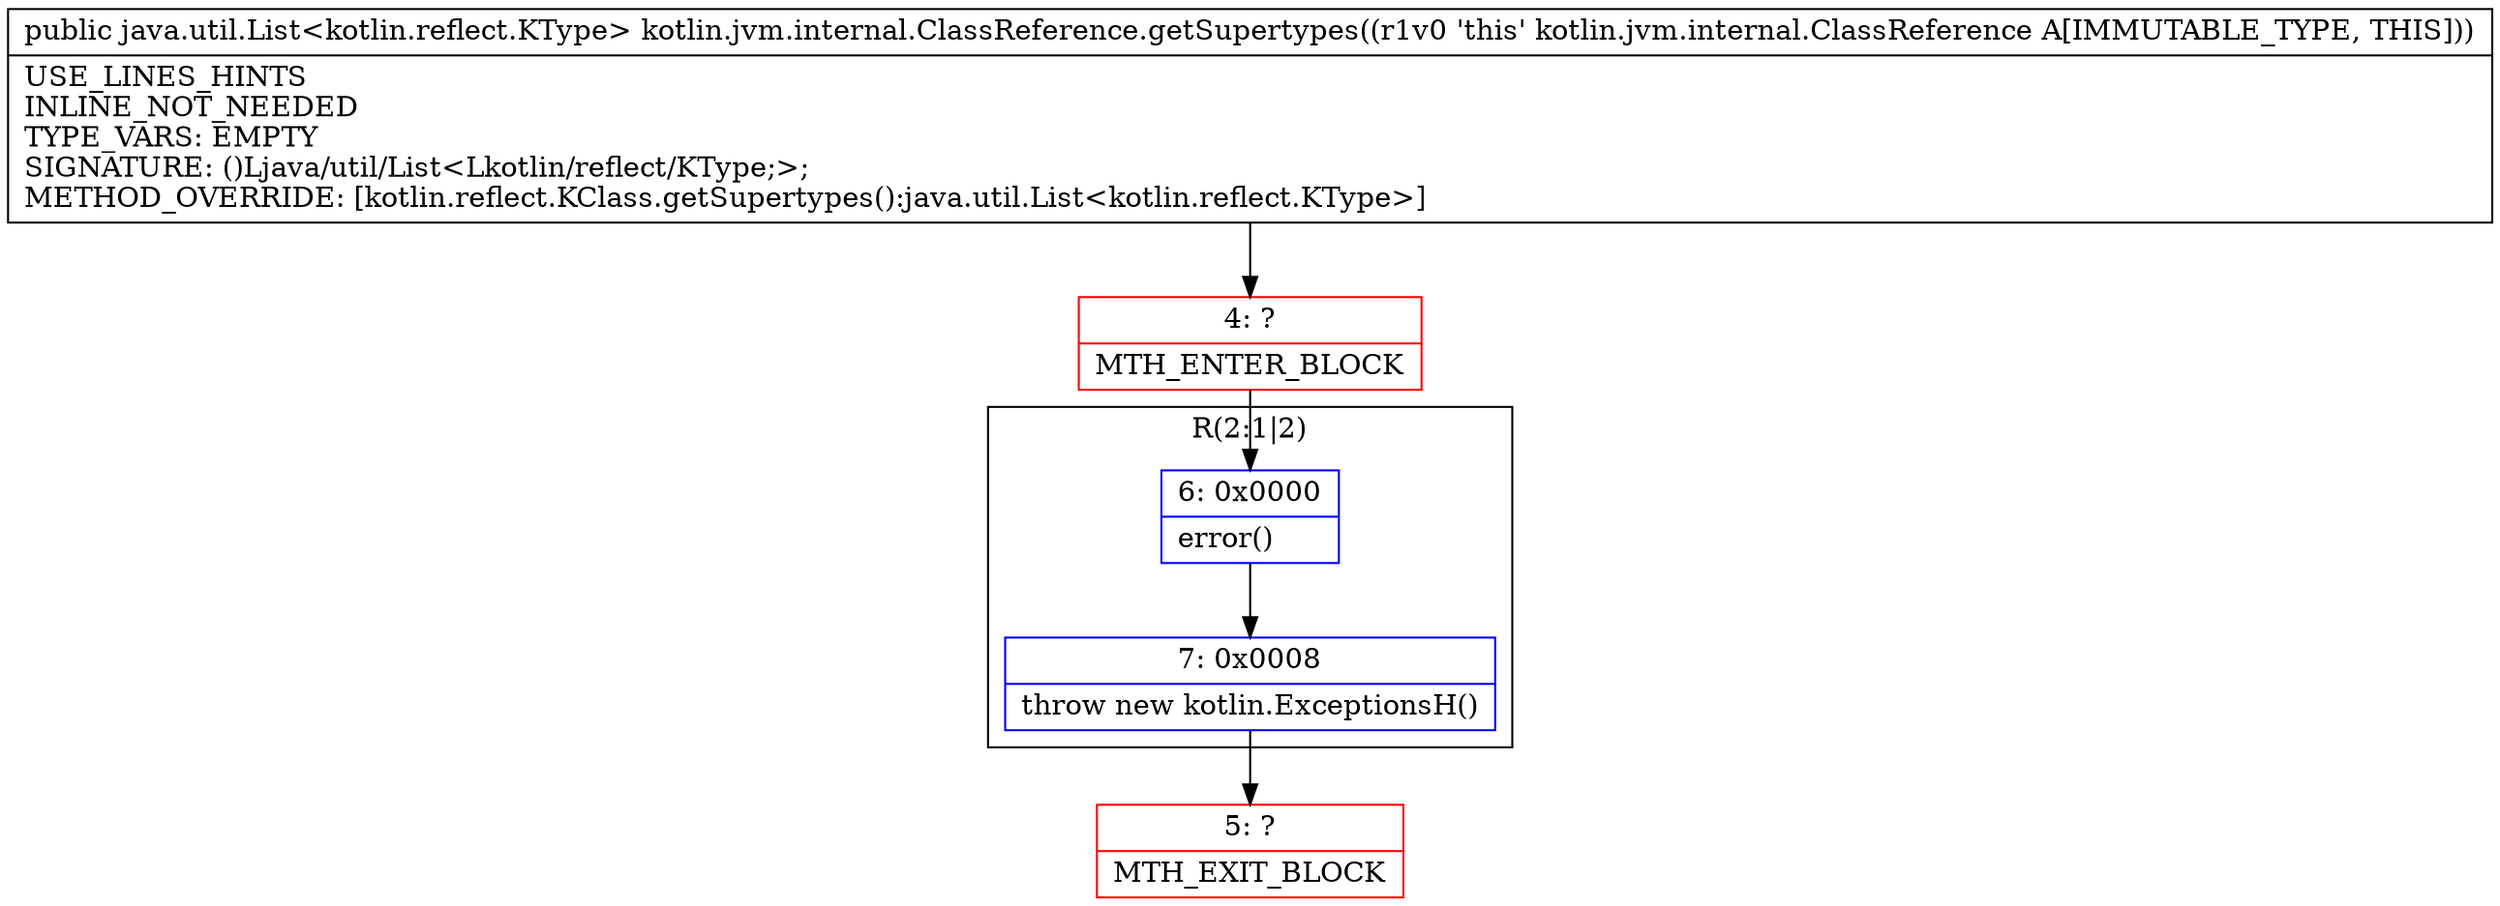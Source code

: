 digraph "CFG forkotlin.jvm.internal.ClassReference.getSupertypes()Ljava\/util\/List;" {
subgraph cluster_Region_1384974625 {
label = "R(2:1|2)";
node [shape=record,color=blue];
Node_6 [shape=record,label="{6\:\ 0x0000|error()\l}"];
Node_7 [shape=record,label="{7\:\ 0x0008|throw new kotlin.ExceptionsH()\l}"];
}
Node_4 [shape=record,color=red,label="{4\:\ ?|MTH_ENTER_BLOCK\l}"];
Node_5 [shape=record,color=red,label="{5\:\ ?|MTH_EXIT_BLOCK\l}"];
MethodNode[shape=record,label="{public java.util.List\<kotlin.reflect.KType\> kotlin.jvm.internal.ClassReference.getSupertypes((r1v0 'this' kotlin.jvm.internal.ClassReference A[IMMUTABLE_TYPE, THIS]))  | USE_LINES_HINTS\lINLINE_NOT_NEEDED\lTYPE_VARS: EMPTY\lSIGNATURE: ()Ljava\/util\/List\<Lkotlin\/reflect\/KType;\>;\lMETHOD_OVERRIDE: [kotlin.reflect.KClass.getSupertypes():java.util.List\<kotlin.reflect.KType\>]\l}"];
MethodNode -> Node_4;Node_6 -> Node_7;
Node_7 -> Node_5;
Node_4 -> Node_6;
}

